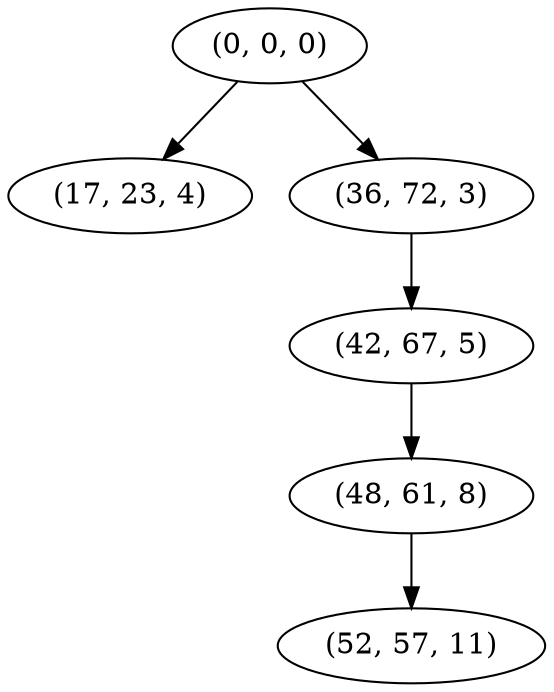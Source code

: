 digraph tree {
    "(0, 0, 0)";
    "(17, 23, 4)";
    "(36, 72, 3)";
    "(42, 67, 5)";
    "(48, 61, 8)";
    "(52, 57, 11)";
    "(0, 0, 0)" -> "(17, 23, 4)";
    "(0, 0, 0)" -> "(36, 72, 3)";
    "(36, 72, 3)" -> "(42, 67, 5)";
    "(42, 67, 5)" -> "(48, 61, 8)";
    "(48, 61, 8)" -> "(52, 57, 11)";
}
